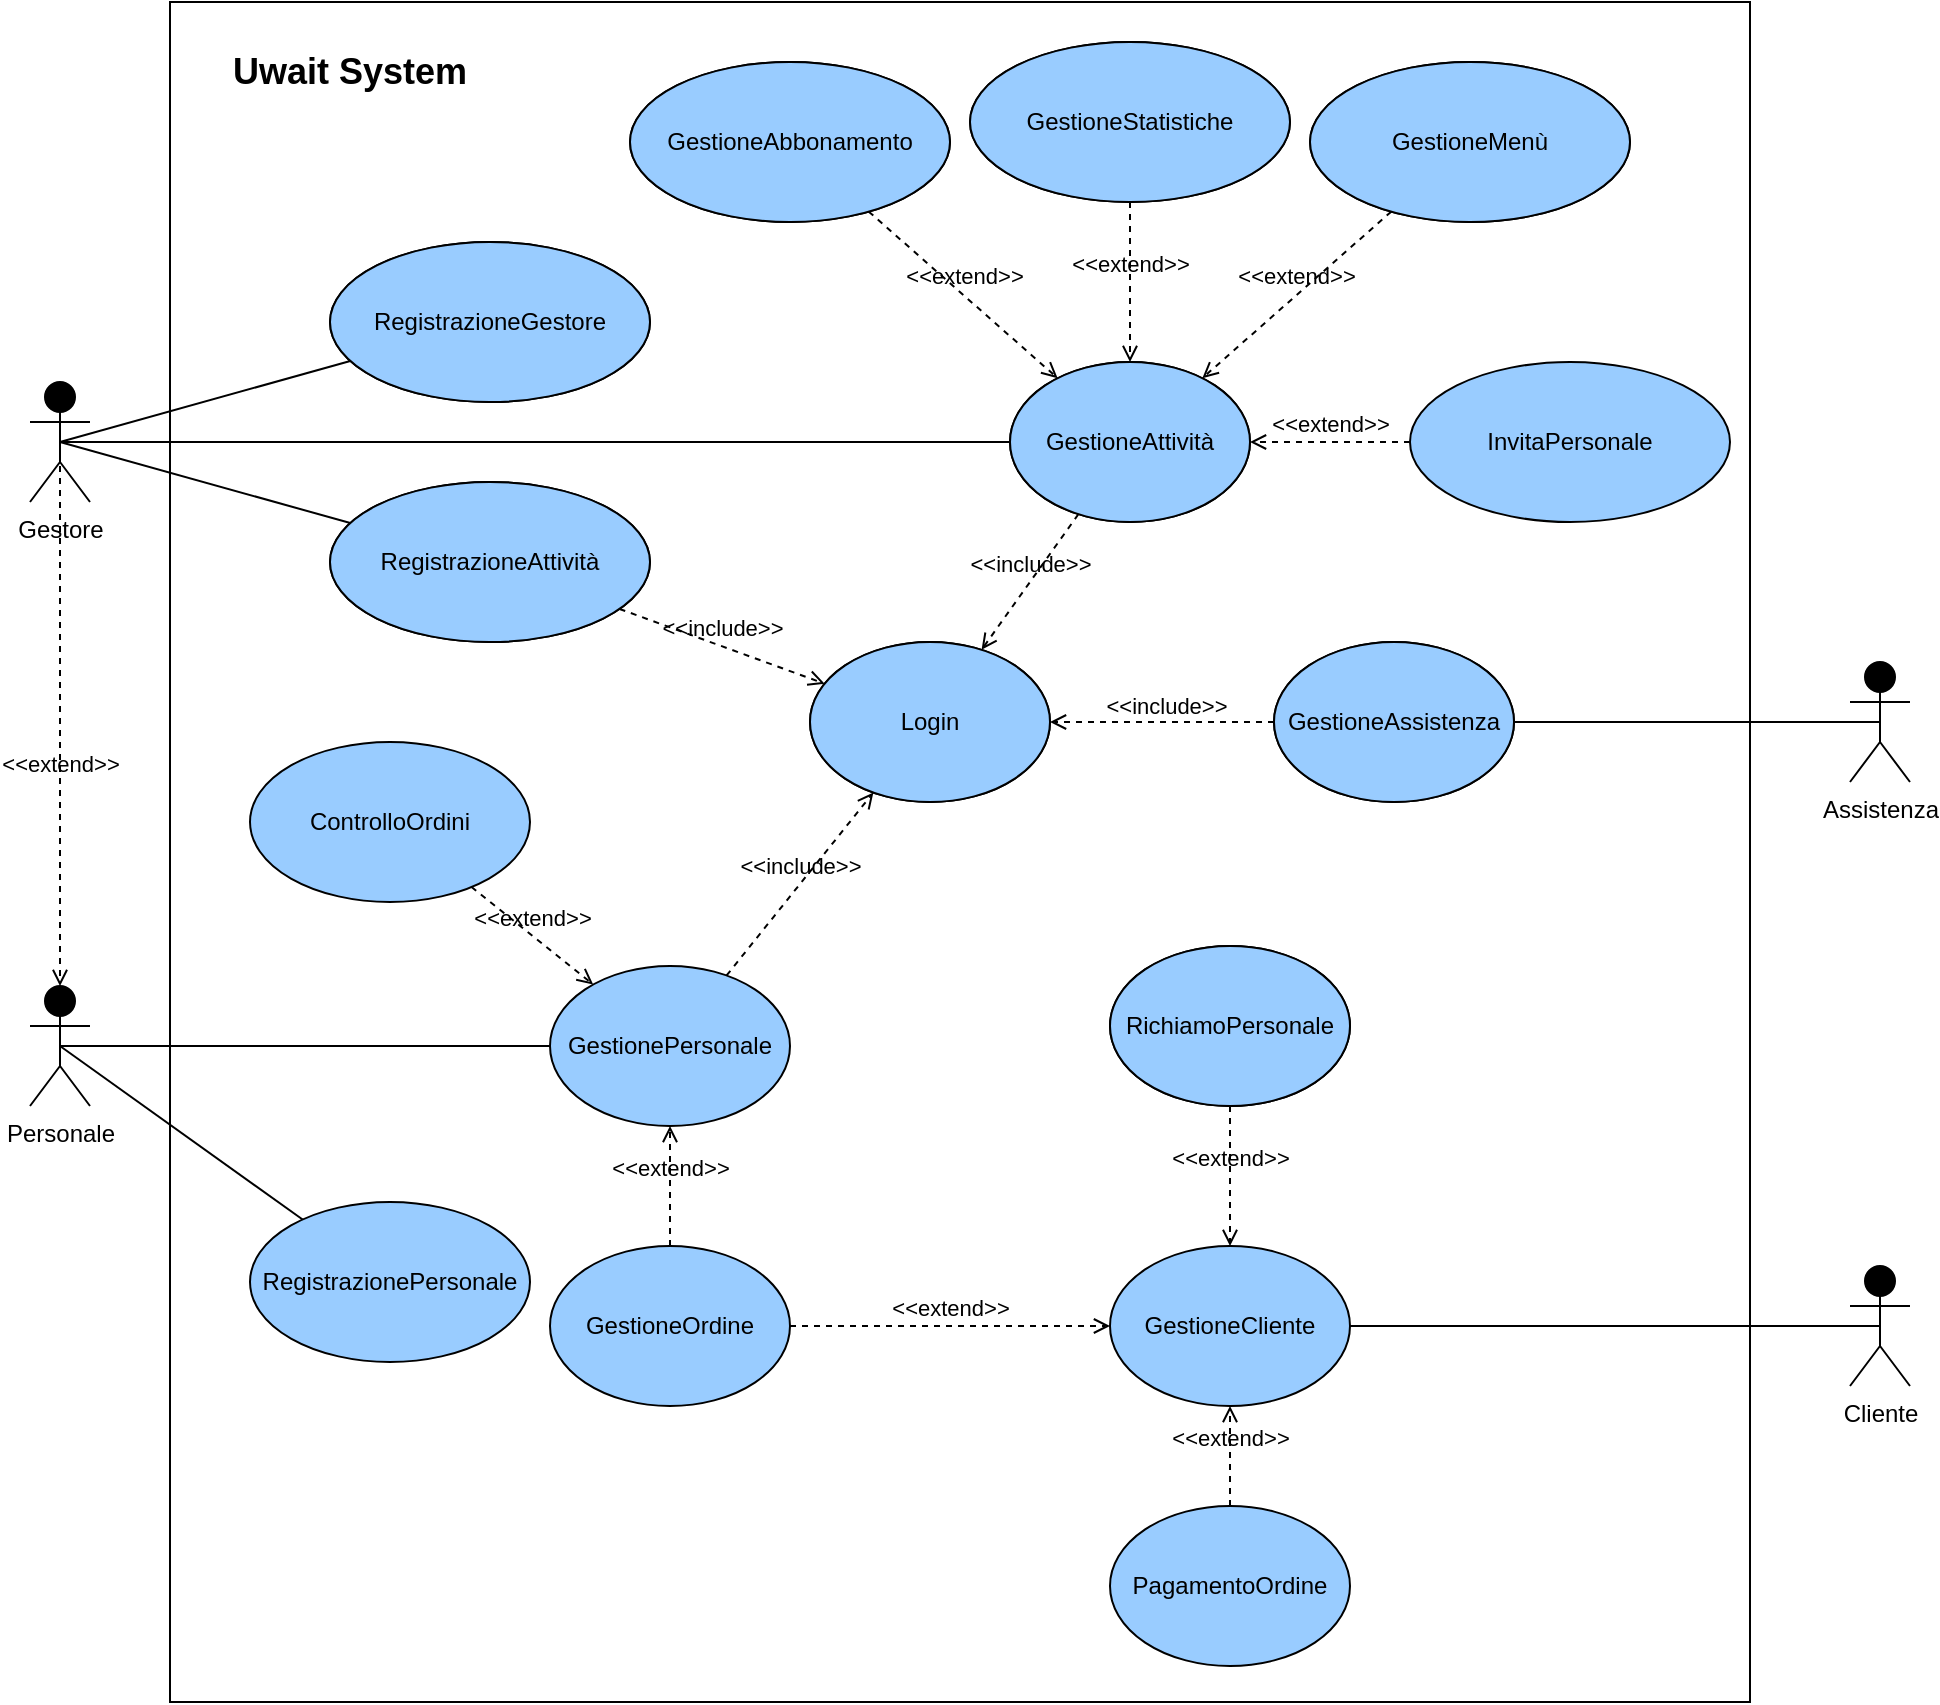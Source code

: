 <mxfile version="20.3.0" type="device" pages="2"><diagram name="casi d'uso" id="m--fJ6dyBpGCZlpS3Tpc"><mxGraphModel dx="2153" dy="898" grid="1" gridSize="10" guides="1" tooltips="1" connect="1" arrows="1" fold="1" page="1" pageScale="1" pageWidth="850" pageHeight="1100" math="0" shadow="0"><root><mxCell id="R-chXvm8tJZsDjFJPD1o-0"/><mxCell id="R-chXvm8tJZsDjFJPD1o-1" parent="R-chXvm8tJZsDjFJPD1o-0"/><mxCell id="R-chXvm8tJZsDjFJPD1o-2" value="Cliente" style="shape=umlActor;html=1;verticalLabelPosition=bottom;verticalAlign=top;align=center;fillColor=#000000;" parent="R-chXvm8tJZsDjFJPD1o-1" vertex="1"><mxGeometry x="880" y="672" width="30" height="60" as="geometry"/></mxCell><mxCell id="R-chXvm8tJZsDjFJPD1o-3" value="Personale" style="shape=umlActor;html=1;verticalLabelPosition=bottom;verticalAlign=top;align=center;fillColor=#000000;" parent="R-chXvm8tJZsDjFJPD1o-1" vertex="1"><mxGeometry x="-30" y="532" width="30" height="60" as="geometry"/></mxCell><mxCell id="R-chXvm8tJZsDjFJPD1o-4" value="Assistenza" style="shape=umlActor;verticalLabelPosition=bottom;verticalAlign=top;html=1;outlineConnect=0;fillColor=#000000;" parent="R-chXvm8tJZsDjFJPD1o-1" vertex="1"><mxGeometry x="880" y="370" width="30" height="60" as="geometry"/></mxCell><mxCell id="R-chXvm8tJZsDjFJPD1o-5" value="GestioneGestore" style="ellipse;whiteSpace=wrap;html=1;fillColor=#FFFFFF;" parent="R-chXvm8tJZsDjFJPD1o-1" vertex="1"><mxGeometry x="460" y="220" width="120" height="80" as="geometry"/></mxCell><mxCell id="R-chXvm8tJZsDjFJPD1o-6" value="Login" style="ellipse;whiteSpace=wrap;html=1;fillColor=#FFFFFF;" parent="R-chXvm8tJZsDjFJPD1o-1" vertex="1"><mxGeometry x="360" y="360" width="120" height="80" as="geometry"/></mxCell><mxCell id="R-chXvm8tJZsDjFJPD1o-7" value="RegistrazioneGestore" style="ellipse;whiteSpace=wrap;html=1;fillColor=#FFFFFF;" parent="R-chXvm8tJZsDjFJPD1o-1" vertex="1"><mxGeometry x="120" y="160" width="160" height="80" as="geometry"/></mxCell><mxCell id="R-chXvm8tJZsDjFJPD1o-8" value="GestionePersonale" style="ellipse;whiteSpace=wrap;html=1;fillColor=#99CCFF;" parent="R-chXvm8tJZsDjFJPD1o-1" vertex="1"><mxGeometry x="230" y="522" width="120" height="80" as="geometry"/></mxCell><mxCell id="R-chXvm8tJZsDjFJPD1o-9" value="&amp;lt;&amp;lt;include&amp;gt;&amp;gt;" style="html=1;verticalAlign=bottom;labelBackgroundColor=none;endArrow=open;endFill=0;dashed=1;rounded=0;" parent="R-chXvm8tJZsDjFJPD1o-1" source="R-chXvm8tJZsDjFJPD1o-8" target="R-chXvm8tJZsDjFJPD1o-6" edge="1"><mxGeometry width="160" relative="1" as="geometry"><mxPoint x="535" y="90" as="sourcePoint"/><mxPoint x="695" y="90" as="targetPoint"/></mxGeometry></mxCell><mxCell id="R-chXvm8tJZsDjFJPD1o-10" value="&amp;lt;&amp;lt;include&amp;gt;&amp;gt;" style="html=1;verticalAlign=bottom;labelBackgroundColor=none;endArrow=open;endFill=0;dashed=1;rounded=0;" parent="R-chXvm8tJZsDjFJPD1o-1" source="R-chXvm8tJZsDjFJPD1o-5" target="R-chXvm8tJZsDjFJPD1o-6" edge="1"><mxGeometry width="160" relative="1" as="geometry"><mxPoint x="325" y="150" as="sourcePoint"/><mxPoint x="485" y="150" as="targetPoint"/></mxGeometry></mxCell><mxCell id="R-chXvm8tJZsDjFJPD1o-11" value="" style="endArrow=none;html=1;rounded=0;entryX=0.5;entryY=0.5;entryDx=0;entryDy=0;entryPerimeter=0;" parent="R-chXvm8tJZsDjFJPD1o-1" source="R-chXvm8tJZsDjFJPD1o-5" target="R-chXvm8tJZsDjFJPD1o-38" edge="1"><mxGeometry width="50" height="50" relative="1" as="geometry"><mxPoint x="375" y="270" as="sourcePoint"/><mxPoint x="425" y="220" as="targetPoint"/></mxGeometry></mxCell><mxCell id="R-chXvm8tJZsDjFJPD1o-12" value="" style="endArrow=none;html=1;rounded=0;entryX=0.5;entryY=0.5;entryDx=0;entryDy=0;entryPerimeter=0;" parent="R-chXvm8tJZsDjFJPD1o-1" source="R-chXvm8tJZsDjFJPD1o-8" target="R-chXvm8tJZsDjFJPD1o-3" edge="1"><mxGeometry width="50" height="50" relative="1" as="geometry"><mxPoint x="435" y="552" as="sourcePoint"/><mxPoint x="485" y="502" as="targetPoint"/></mxGeometry></mxCell><mxCell id="R-chXvm8tJZsDjFJPD1o-13" value="GestioneCliente" style="ellipse;whiteSpace=wrap;html=1;fillColor=#99CCFF;" parent="R-chXvm8tJZsDjFJPD1o-1" vertex="1"><mxGeometry x="510" y="662" width="120" height="80" as="geometry"/></mxCell><mxCell id="R-chXvm8tJZsDjFJPD1o-14" value="" style="endArrow=none;html=1;rounded=0;exitX=0.5;exitY=0.5;exitDx=0;exitDy=0;exitPerimeter=0;" parent="R-chXvm8tJZsDjFJPD1o-1" source="R-chXvm8tJZsDjFJPD1o-2" target="R-chXvm8tJZsDjFJPD1o-13" edge="1"><mxGeometry width="50" height="50" relative="1" as="geometry"><mxPoint x="435" y="605" as="sourcePoint"/><mxPoint x="485" y="555" as="targetPoint"/></mxGeometry></mxCell><mxCell id="R-chXvm8tJZsDjFJPD1o-15" value="GestioneAssistenza" style="ellipse;whiteSpace=wrap;html=1;fillColor=#FFFFFF;" parent="R-chXvm8tJZsDjFJPD1o-1" vertex="1"><mxGeometry x="592" y="360" width="120" height="80" as="geometry"/></mxCell><mxCell id="R-chXvm8tJZsDjFJPD1o-16" value="" style="endArrow=none;html=1;rounded=0;exitX=0.5;exitY=0.5;exitDx=0;exitDy=0;exitPerimeter=0;" parent="R-chXvm8tJZsDjFJPD1o-1" source="R-chXvm8tJZsDjFJPD1o-4" target="R-chXvm8tJZsDjFJPD1o-15" edge="1"><mxGeometry width="50" height="50" relative="1" as="geometry"><mxPoint x="435" y="510" as="sourcePoint"/><mxPoint x="485" y="460" as="targetPoint"/></mxGeometry></mxCell><mxCell id="R-chXvm8tJZsDjFJPD1o-17" value="&amp;lt;&amp;lt;include&amp;gt;&amp;gt;" style="html=1;verticalAlign=bottom;labelBackgroundColor=none;endArrow=open;endFill=0;dashed=1;rounded=0;" parent="R-chXvm8tJZsDjFJPD1o-1" source="R-chXvm8tJZsDjFJPD1o-15" target="R-chXvm8tJZsDjFJPD1o-6" edge="1"><mxGeometry x="-0.024" y="1" width="160" relative="1" as="geometry"><mxPoint x="515" y="360" as="sourcePoint"/><mxPoint x="675" y="360" as="targetPoint"/><Array as="points"/><mxPoint as="offset"/></mxGeometry></mxCell><mxCell id="R-chXvm8tJZsDjFJPD1o-18" value="GestioneMenù" style="ellipse;whiteSpace=wrap;html=1;fillColor=#FFFFFF;" parent="R-chXvm8tJZsDjFJPD1o-1" vertex="1"><mxGeometry x="610" y="70" width="160" height="80" as="geometry"/></mxCell><mxCell id="R-chXvm8tJZsDjFJPD1o-19" value="RegistrazionePersonale" style="ellipse;whiteSpace=wrap;html=1;fillColor=#99CCFF;" parent="R-chXvm8tJZsDjFJPD1o-1" vertex="1"><mxGeometry x="80" y="640" width="140" height="80" as="geometry"/></mxCell><mxCell id="R-chXvm8tJZsDjFJPD1o-20" value="PagamentoOrdine" style="ellipse;whiteSpace=wrap;html=1;fillColor=#99CCFF;" parent="R-chXvm8tJZsDjFJPD1o-1" vertex="1"><mxGeometry x="510" y="792" width="120" height="80" as="geometry"/></mxCell><mxCell id="R-chXvm8tJZsDjFJPD1o-21" value="&amp;lt;&amp;lt;extend&amp;gt;&amp;gt;" style="html=1;verticalAlign=bottom;labelBackgroundColor=none;endArrow=open;endFill=0;dashed=1;rounded=0;" parent="R-chXvm8tJZsDjFJPD1o-1" source="R-chXvm8tJZsDjFJPD1o-20" target="R-chXvm8tJZsDjFJPD1o-13" edge="1"><mxGeometry width="160" relative="1" as="geometry"><mxPoint x="515" y="722" as="sourcePoint"/><mxPoint x="675" y="722" as="targetPoint"/></mxGeometry></mxCell><mxCell id="R-chXvm8tJZsDjFJPD1o-22" value="RichiamoPersonale" style="ellipse;whiteSpace=wrap;html=1;fillColor=#FFFFFF;" parent="R-chXvm8tJZsDjFJPD1o-1" vertex="1"><mxGeometry x="510" y="512" width="120" height="80" as="geometry"/></mxCell><mxCell id="R-chXvm8tJZsDjFJPD1o-23" value="&amp;lt;&amp;lt;extend&amp;gt;&amp;gt;" style="html=1;verticalAlign=bottom;labelBackgroundColor=none;endArrow=open;endFill=0;dashed=1;rounded=0;" parent="R-chXvm8tJZsDjFJPD1o-1" source="R-chXvm8tJZsDjFJPD1o-22" target="R-chXvm8tJZsDjFJPD1o-13" edge="1"><mxGeometry width="160" relative="1" as="geometry"><mxPoint x="285" y="872" as="sourcePoint"/><mxPoint x="445" y="872" as="targetPoint"/></mxGeometry></mxCell><mxCell id="R-chXvm8tJZsDjFJPD1o-24" value="GestioneOrdine" style="ellipse;whiteSpace=wrap;html=1;fillColor=#99CCFF;" parent="R-chXvm8tJZsDjFJPD1o-1" vertex="1"><mxGeometry x="230" y="662" width="120" height="80" as="geometry"/></mxCell><mxCell id="R-chXvm8tJZsDjFJPD1o-25" value="&amp;lt;&amp;lt;extend&amp;gt;&amp;gt;" style="html=1;verticalAlign=bottom;labelBackgroundColor=none;endArrow=open;endFill=0;dashed=1;rounded=0;" parent="R-chXvm8tJZsDjFJPD1o-1" source="R-chXvm8tJZsDjFJPD1o-24" target="R-chXvm8tJZsDjFJPD1o-8" edge="1"><mxGeometry width="160" relative="1" as="geometry"><mxPoint x="1085" y="392" as="sourcePoint"/><mxPoint x="1245" y="392" as="targetPoint"/></mxGeometry></mxCell><mxCell id="R-chXvm8tJZsDjFJPD1o-26" value="&amp;lt;&amp;lt;extend&amp;gt;&amp;gt;" style="html=1;verticalAlign=bottom;labelBackgroundColor=none;endArrow=open;endFill=0;dashed=1;rounded=0;" parent="R-chXvm8tJZsDjFJPD1o-1" source="R-chXvm8tJZsDjFJPD1o-24" target="R-chXvm8tJZsDjFJPD1o-13" edge="1"><mxGeometry width="160" relative="1" as="geometry"><mxPoint x="543.258" y="772.281" as="sourcePoint"/><mxPoint x="495" y="862" as="targetPoint"/></mxGeometry></mxCell><mxCell id="R-chXvm8tJZsDjFJPD1o-27" value="" style="endArrow=none;html=1;rounded=0;exitX=0.5;exitY=0.5;exitDx=0;exitDy=0;exitPerimeter=0;" parent="R-chXvm8tJZsDjFJPD1o-1" source="R-chXvm8tJZsDjFJPD1o-38" target="R-chXvm8tJZsDjFJPD1o-7" edge="1"><mxGeometry width="50" height="50" relative="1" as="geometry"><mxPoint x="380" y="200" as="sourcePoint"/><mxPoint x="430" y="150" as="targetPoint"/></mxGeometry></mxCell><mxCell id="R-chXvm8tJZsDjFJPD1o-28" value="GestioneAbbonamento" style="ellipse;whiteSpace=wrap;html=1;fillColor=#FFFFFF;" parent="R-chXvm8tJZsDjFJPD1o-1" vertex="1"><mxGeometry x="270" y="70" width="160" height="80" as="geometry"/></mxCell><mxCell id="R-chXvm8tJZsDjFJPD1o-29" value="&amp;lt;&amp;lt;extend&amp;gt;&amp;gt;" style="html=1;verticalAlign=bottom;labelBackgroundColor=none;endArrow=open;endFill=0;dashed=1;rounded=0;" parent="R-chXvm8tJZsDjFJPD1o-1" source="R-chXvm8tJZsDjFJPD1o-18" target="R-chXvm8tJZsDjFJPD1o-5" edge="1"><mxGeometry width="160" relative="1" as="geometry"><mxPoint x="150" y="140" as="sourcePoint"/><mxPoint x="310" y="140" as="targetPoint"/></mxGeometry></mxCell><mxCell id="R-chXvm8tJZsDjFJPD1o-30" value="&amp;lt;&amp;lt;extend&amp;gt;&amp;gt;" style="html=1;verticalAlign=bottom;labelBackgroundColor=none;endArrow=open;endFill=0;dashed=1;rounded=0;" parent="R-chXvm8tJZsDjFJPD1o-1" source="R-chXvm8tJZsDjFJPD1o-28" target="R-chXvm8tJZsDjFJPD1o-5" edge="1"><mxGeometry width="160" relative="1" as="geometry"><mxPoint x="330" y="110" as="sourcePoint"/><mxPoint x="557.574" y="183.716" as="targetPoint"/></mxGeometry></mxCell><mxCell id="R-chXvm8tJZsDjFJPD1o-31" value="RegistrazioneAttività" style="ellipse;whiteSpace=wrap;html=1;fillColor=#FFFFFF;" parent="R-chXvm8tJZsDjFJPD1o-1" vertex="1"><mxGeometry x="120" y="280" width="160" height="80" as="geometry"/></mxCell><mxCell id="R-chXvm8tJZsDjFJPD1o-32" value="&amp;lt;&amp;lt;extend&amp;gt;&amp;gt;" style="html=1;verticalAlign=bottom;labelBackgroundColor=none;endArrow=open;endFill=0;dashed=1;rounded=0;startArrow=none;exitX=0.5;exitY=0.5;exitDx=0;exitDy=0;exitPerimeter=0;entryX=0.5;entryY=0;entryDx=0;entryDy=0;entryPerimeter=0;" parent="R-chXvm8tJZsDjFJPD1o-1" source="R-chXvm8tJZsDjFJPD1o-38" target="R-chXvm8tJZsDjFJPD1o-3" edge="1"><mxGeometry x="0.25" width="160" relative="1" as="geometry"><mxPoint x="45" y="210" as="sourcePoint"/><mxPoint x="45" y="530" as="targetPoint"/><mxPoint as="offset"/></mxGeometry></mxCell><mxCell id="R-chXvm8tJZsDjFJPD1o-33" value="" style="endArrow=none;html=1;rounded=0;exitX=0.5;exitY=0.5;exitDx=0;exitDy=0;exitPerimeter=0;" parent="R-chXvm8tJZsDjFJPD1o-1" source="R-chXvm8tJZsDjFJPD1o-3" target="R-chXvm8tJZsDjFJPD1o-19" edge="1"><mxGeometry width="50" height="50" relative="1" as="geometry"><mxPoint x="50" y="560" as="sourcePoint"/><mxPoint x="330" y="490" as="targetPoint"/></mxGeometry></mxCell><mxCell id="R-chXvm8tJZsDjFJPD1o-34" value="" style="endArrow=none;html=1;rounded=0;exitX=0.5;exitY=0.5;exitDx=0;exitDy=0;exitPerimeter=0;" parent="R-chXvm8tJZsDjFJPD1o-1" source="R-chXvm8tJZsDjFJPD1o-38" target="R-chXvm8tJZsDjFJPD1o-31" edge="1"><mxGeometry width="50" height="50" relative="1" as="geometry"><mxPoint x="60" y="200" as="sourcePoint"/><mxPoint x="110" y="150" as="targetPoint"/></mxGeometry></mxCell><mxCell id="R-chXvm8tJZsDjFJPD1o-35" value="&amp;lt;&amp;lt;include&amp;gt;&amp;gt;" style="html=1;verticalAlign=bottom;labelBackgroundColor=none;endArrow=open;endFill=0;dashed=1;rounded=0;" parent="R-chXvm8tJZsDjFJPD1o-1" source="R-chXvm8tJZsDjFJPD1o-31" target="R-chXvm8tJZsDjFJPD1o-6" edge="1"><mxGeometry width="160" relative="1" as="geometry"><mxPoint x="230" y="320" as="sourcePoint"/><mxPoint x="390" y="320" as="targetPoint"/></mxGeometry></mxCell><mxCell id="R-chXvm8tJZsDjFJPD1o-36" value="GestioneStatistiche" style="ellipse;whiteSpace=wrap;html=1;fillColor=#FFFFFF;" parent="R-chXvm8tJZsDjFJPD1o-1" vertex="1"><mxGeometry x="440" y="60" width="160" height="80" as="geometry"/></mxCell><mxCell id="R-chXvm8tJZsDjFJPD1o-38" value="Gestore" style="shape=umlActor;html=1;verticalLabelPosition=bottom;verticalAlign=top;align=center;fillColor=#000000;" parent="R-chXvm8tJZsDjFJPD1o-1" vertex="1"><mxGeometry x="-30" y="230" width="30" height="60" as="geometry"/></mxCell><mxCell id="R-chXvm8tJZsDjFJPD1o-39" value="&amp;lt;&amp;lt;extend&amp;gt;&amp;gt;" style="html=1;verticalAlign=bottom;labelBackgroundColor=none;endArrow=open;endFill=0;dashed=1;rounded=0;" parent="R-chXvm8tJZsDjFJPD1o-1" source="R-chXvm8tJZsDjFJPD1o-36" target="R-chXvm8tJZsDjFJPD1o-5" edge="1"><mxGeometry width="160" relative="1" as="geometry"><mxPoint x="570" y="120" as="sourcePoint"/><mxPoint x="540.532" y="230.621" as="targetPoint"/></mxGeometry></mxCell><mxCell id="R-chXvm8tJZsDjFJPD1o-41" value="InvitaPersonale" style="ellipse;whiteSpace=wrap;html=1;fillColor=#99CCFF;strokeColor=#000000;" parent="R-chXvm8tJZsDjFJPD1o-1" vertex="1"><mxGeometry x="660" y="220" width="160" height="80" as="geometry"/></mxCell><mxCell id="R-chXvm8tJZsDjFJPD1o-42" value="&amp;lt;&amp;lt;extend&amp;gt;&amp;gt;" style="html=1;verticalAlign=bottom;labelBackgroundColor=none;endArrow=open;endFill=0;dashed=1;rounded=0;" parent="R-chXvm8tJZsDjFJPD1o-1" source="R-chXvm8tJZsDjFJPD1o-41" target="R-chXvm8tJZsDjFJPD1o-5" edge="1"><mxGeometry width="160" relative="1" as="geometry"><mxPoint x="750" y="120" as="sourcePoint"/><mxPoint x="572.426" y="241.716" as="targetPoint"/></mxGeometry></mxCell><mxCell id="1e_6Cu_gZYQfhBOKaaCU-0" value="GestioneAbbonamento" style="ellipse;whiteSpace=wrap;html=1;fillColor=#99CCFF;" parent="R-chXvm8tJZsDjFJPD1o-1" vertex="1"><mxGeometry x="270" y="70" width="160" height="80" as="geometry"/></mxCell><mxCell id="1e_6Cu_gZYQfhBOKaaCU-1" value="RegistrazioneGestore" style="ellipse;whiteSpace=wrap;html=1;fillColor=#99CCFF;" parent="R-chXvm8tJZsDjFJPD1o-1" vertex="1"><mxGeometry x="120" y="160" width="160" height="80" as="geometry"/></mxCell><mxCell id="1e_6Cu_gZYQfhBOKaaCU-2" value="GestioneStatistiche" style="ellipse;whiteSpace=wrap;html=1;fillColor=#99CCFF;" parent="R-chXvm8tJZsDjFJPD1o-1" vertex="1"><mxGeometry x="440" y="60" width="160" height="80" as="geometry"/></mxCell><mxCell id="1e_6Cu_gZYQfhBOKaaCU-3" value="GestioneMenù" style="ellipse;whiteSpace=wrap;html=1;fillColor=#99CCFF;" parent="R-chXvm8tJZsDjFJPD1o-1" vertex="1"><mxGeometry x="610" y="70" width="160" height="80" as="geometry"/></mxCell><mxCell id="1e_6Cu_gZYQfhBOKaaCU-6" value="GestioneAttività" style="ellipse;whiteSpace=wrap;html=1;fillColor=#99CCFF;" parent="R-chXvm8tJZsDjFJPD1o-1" vertex="1"><mxGeometry x="460" y="220" width="120" height="80" as="geometry"/></mxCell><mxCell id="1e_6Cu_gZYQfhBOKaaCU-7" value="Login" style="ellipse;whiteSpace=wrap;html=1;fillColor=#99CCFF;" parent="R-chXvm8tJZsDjFJPD1o-1" vertex="1"><mxGeometry x="360" y="360" width="120" height="80" as="geometry"/></mxCell><mxCell id="1e_6Cu_gZYQfhBOKaaCU-8" value="RegistrazioneAttività" style="ellipse;whiteSpace=wrap;html=1;fillColor=#99CCFF;" parent="R-chXvm8tJZsDjFJPD1o-1" vertex="1"><mxGeometry x="120" y="280" width="160" height="80" as="geometry"/></mxCell><mxCell id="1e_6Cu_gZYQfhBOKaaCU-9" value="GestioneAssistenza" style="ellipse;whiteSpace=wrap;html=1;fillColor=#99CCFF;" parent="R-chXvm8tJZsDjFJPD1o-1" vertex="1"><mxGeometry x="592" y="360" width="120" height="80" as="geometry"/></mxCell><mxCell id="1e_6Cu_gZYQfhBOKaaCU-10" value="RichiamoPersonale" style="ellipse;whiteSpace=wrap;html=1;fillColor=#99CCFF;" parent="R-chXvm8tJZsDjFJPD1o-1" vertex="1"><mxGeometry x="510" y="512" width="120" height="80" as="geometry"/></mxCell><mxCell id="uwCjOsHLCILg8CYenjnw-0" value="ControlloOrdini" style="ellipse;whiteSpace=wrap;html=1;fillColor=#99CCFF;" parent="R-chXvm8tJZsDjFJPD1o-1" vertex="1"><mxGeometry x="80" y="410" width="140" height="80" as="geometry"/></mxCell><mxCell id="uwCjOsHLCILg8CYenjnw-1" value="&amp;lt;&amp;lt;extend&amp;gt;&amp;gt;" style="html=1;verticalAlign=bottom;labelBackgroundColor=none;endArrow=open;endFill=0;dashed=1;rounded=0;" parent="R-chXvm8tJZsDjFJPD1o-1" source="uwCjOsHLCILg8CYenjnw-0" target="R-chXvm8tJZsDjFJPD1o-8" edge="1"><mxGeometry width="160" relative="1" as="geometry"><mxPoint x="340" y="540" as="sourcePoint"/><mxPoint x="200" y="510" as="targetPoint"/></mxGeometry></mxCell><mxCell id="eCD61p6hz1aVpg_gS6dX-3" value="" style="rounded=0;whiteSpace=wrap;html=1;strokeColor=#000000;fillColor=none;" vertex="1" parent="R-chXvm8tJZsDjFJPD1o-1"><mxGeometry x="40" y="40" width="790" height="850" as="geometry"/></mxCell><mxCell id="eCD61p6hz1aVpg_gS6dX-4" value="&lt;font style=&quot;font-size: 18px;&quot;&gt;&lt;b&gt;Uwait System&lt;/b&gt;&lt;/font&gt;" style="text;html=1;strokeColor=none;fillColor=none;align=center;verticalAlign=middle;whiteSpace=wrap;rounded=0;" vertex="1" parent="R-chXvm8tJZsDjFJPD1o-1"><mxGeometry x="60" y="60" width="140" height="30" as="geometry"/></mxCell></root></mxGraphModel></diagram><diagram name="casi d'uso aggiornati" id="CDhYGP5mQ-E72Jc2Rz7u"><mxGraphModel dx="2153" dy="898" grid="1" gridSize="10" guides="1" tooltips="1" connect="1" arrows="1" fold="1" page="1" pageScale="1" pageWidth="850" pageHeight="1100" math="0" shadow="0"><root><mxCell id="wJw9Dfj5leHfy_WpCcXi-0"/><mxCell id="wJw9Dfj5leHfy_WpCcXi-1" parent="wJw9Dfj5leHfy_WpCcXi-0"/><mxCell id="wJw9Dfj5leHfy_WpCcXi-2" value="Cliente" style="shape=umlActor;html=1;verticalLabelPosition=bottom;verticalAlign=top;align=center;fillColor=#000000;" parent="wJw9Dfj5leHfy_WpCcXi-1" vertex="1"><mxGeometry x="880" y="672" width="30" height="60" as="geometry"/></mxCell><mxCell id="wJw9Dfj5leHfy_WpCcXi-3" value="Personale" style="shape=umlActor;html=1;verticalLabelPosition=bottom;verticalAlign=top;align=center;fillColor=#000000;" parent="wJw9Dfj5leHfy_WpCcXi-1" vertex="1"><mxGeometry x="-60" y="532" width="30" height="60" as="geometry"/></mxCell><mxCell id="wJw9Dfj5leHfy_WpCcXi-4" value="Assistenza" style="shape=umlActor;verticalLabelPosition=bottom;verticalAlign=top;html=1;outlineConnect=0;fillColor=#000000;" parent="wJw9Dfj5leHfy_WpCcXi-1" vertex="1"><mxGeometry x="880" y="370" width="30" height="60" as="geometry"/></mxCell><mxCell id="wJw9Dfj5leHfy_WpCcXi-5" value="GestioneGestore" style="ellipse;whiteSpace=wrap;html=1;fillColor=#FFFFFF;" parent="wJw9Dfj5leHfy_WpCcXi-1" vertex="1"><mxGeometry x="460" y="220" width="120" height="80" as="geometry"/></mxCell><mxCell id="wJw9Dfj5leHfy_WpCcXi-6" value="Login" style="ellipse;whiteSpace=wrap;html=1;fillColor=#FFFFFF;" parent="wJw9Dfj5leHfy_WpCcXi-1" vertex="1"><mxGeometry x="360" y="360" width="120" height="80" as="geometry"/></mxCell><mxCell id="wJw9Dfj5leHfy_WpCcXi-7" value="RegistrazioneGestore" style="ellipse;whiteSpace=wrap;html=1;fillColor=#FFFFFF;" parent="wJw9Dfj5leHfy_WpCcXi-1" vertex="1"><mxGeometry x="120" y="160" width="160" height="80" as="geometry"/></mxCell><mxCell id="wJw9Dfj5leHfy_WpCcXi-8" value="GestionePersonale" style="ellipse;whiteSpace=wrap;html=1;fillColor=#99CCFF;" parent="wJw9Dfj5leHfy_WpCcXi-1" vertex="1"><mxGeometry x="230" y="522" width="120" height="80" as="geometry"/></mxCell><mxCell id="wJw9Dfj5leHfy_WpCcXi-9" value="&amp;lt;&amp;lt;include&amp;gt;&amp;gt;" style="html=1;verticalAlign=bottom;labelBackgroundColor=none;endArrow=open;endFill=0;dashed=1;rounded=0;" parent="wJw9Dfj5leHfy_WpCcXi-1" source="wJw9Dfj5leHfy_WpCcXi-8" target="wJw9Dfj5leHfy_WpCcXi-6" edge="1"><mxGeometry width="160" relative="1" as="geometry"><mxPoint x="535" y="90" as="sourcePoint"/><mxPoint x="695" y="90" as="targetPoint"/></mxGeometry></mxCell><mxCell id="wJw9Dfj5leHfy_WpCcXi-10" value="&amp;lt;&amp;lt;include&amp;gt;&amp;gt;" style="html=1;verticalAlign=bottom;labelBackgroundColor=none;endArrow=open;endFill=0;dashed=1;rounded=0;" parent="wJw9Dfj5leHfy_WpCcXi-1" source="wJw9Dfj5leHfy_WpCcXi-5" target="wJw9Dfj5leHfy_WpCcXi-6" edge="1"><mxGeometry width="160" relative="1" as="geometry"><mxPoint x="325" y="150" as="sourcePoint"/><mxPoint x="485" y="150" as="targetPoint"/></mxGeometry></mxCell><mxCell id="wJw9Dfj5leHfy_WpCcXi-11" value="" style="endArrow=none;html=1;rounded=0;entryX=0.5;entryY=0.5;entryDx=0;entryDy=0;entryPerimeter=0;" parent="wJw9Dfj5leHfy_WpCcXi-1" source="wJw9Dfj5leHfy_WpCcXi-5" target="wJw9Dfj5leHfy_WpCcXi-38" edge="1"><mxGeometry width="50" height="50" relative="1" as="geometry"><mxPoint x="375" y="270" as="sourcePoint"/><mxPoint x="425" y="220" as="targetPoint"/></mxGeometry></mxCell><mxCell id="wJw9Dfj5leHfy_WpCcXi-12" value="" style="endArrow=none;html=1;rounded=0;entryX=0.5;entryY=0.5;entryDx=0;entryDy=0;entryPerimeter=0;" parent="wJw9Dfj5leHfy_WpCcXi-1" source="wJw9Dfj5leHfy_WpCcXi-8" target="wJw9Dfj5leHfy_WpCcXi-3" edge="1"><mxGeometry width="50" height="50" relative="1" as="geometry"><mxPoint x="435" y="552" as="sourcePoint"/><mxPoint x="485" y="502" as="targetPoint"/></mxGeometry></mxCell><mxCell id="wJw9Dfj5leHfy_WpCcXi-13" value="GestioneCliente" style="ellipse;whiteSpace=wrap;html=1;fillColor=#99CCFF;" parent="wJw9Dfj5leHfy_WpCcXi-1" vertex="1"><mxGeometry x="510" y="662" width="120" height="80" as="geometry"/></mxCell><mxCell id="wJw9Dfj5leHfy_WpCcXi-14" value="" style="endArrow=none;html=1;rounded=0;exitX=0.5;exitY=0.5;exitDx=0;exitDy=0;exitPerimeter=0;" parent="wJw9Dfj5leHfy_WpCcXi-1" source="wJw9Dfj5leHfy_WpCcXi-2" target="wJw9Dfj5leHfy_WpCcXi-13" edge="1"><mxGeometry width="50" height="50" relative="1" as="geometry"><mxPoint x="435" y="605" as="sourcePoint"/><mxPoint x="485" y="555" as="targetPoint"/></mxGeometry></mxCell><mxCell id="wJw9Dfj5leHfy_WpCcXi-15" value="GestioneAssistenza" style="ellipse;whiteSpace=wrap;html=1;fillColor=#FFFFFF;" parent="wJw9Dfj5leHfy_WpCcXi-1" vertex="1"><mxGeometry x="592" y="360" width="120" height="80" as="geometry"/></mxCell><mxCell id="wJw9Dfj5leHfy_WpCcXi-16" value="" style="endArrow=none;html=1;rounded=0;exitX=0.5;exitY=0.5;exitDx=0;exitDy=0;exitPerimeter=0;" parent="wJw9Dfj5leHfy_WpCcXi-1" source="wJw9Dfj5leHfy_WpCcXi-4" target="wJw9Dfj5leHfy_WpCcXi-15" edge="1"><mxGeometry width="50" height="50" relative="1" as="geometry"><mxPoint x="435" y="510" as="sourcePoint"/><mxPoint x="485" y="460" as="targetPoint"/></mxGeometry></mxCell><mxCell id="wJw9Dfj5leHfy_WpCcXi-17" value="&amp;lt;&amp;lt;include&amp;gt;&amp;gt;" style="html=1;verticalAlign=bottom;labelBackgroundColor=none;endArrow=open;endFill=0;dashed=1;rounded=0;" parent="wJw9Dfj5leHfy_WpCcXi-1" source="wJw9Dfj5leHfy_WpCcXi-15" target="wJw9Dfj5leHfy_WpCcXi-6" edge="1"><mxGeometry x="-0.024" y="1" width="160" relative="1" as="geometry"><mxPoint x="515" y="360" as="sourcePoint"/><mxPoint x="675" y="360" as="targetPoint"/><Array as="points"/><mxPoint as="offset"/></mxGeometry></mxCell><mxCell id="wJw9Dfj5leHfy_WpCcXi-18" value="GestioneMenù" style="ellipse;whiteSpace=wrap;html=1;fillColor=#FFFFFF;" parent="wJw9Dfj5leHfy_WpCcXi-1" vertex="1"><mxGeometry x="610" y="70" width="160" height="80" as="geometry"/></mxCell><mxCell id="wJw9Dfj5leHfy_WpCcXi-19" value="RegistrazionePersonale" style="ellipse;whiteSpace=wrap;html=1;fillColor=#99CCFF;" parent="wJw9Dfj5leHfy_WpCcXi-1" vertex="1"><mxGeometry x="80" y="640" width="140" height="80" as="geometry"/></mxCell><mxCell id="wJw9Dfj5leHfy_WpCcXi-20" value="PagamentoOrdine" style="ellipse;whiteSpace=wrap;html=1;fillColor=#99CCFF;" parent="wJw9Dfj5leHfy_WpCcXi-1" vertex="1"><mxGeometry x="510" y="792" width="120" height="80" as="geometry"/></mxCell><mxCell id="wJw9Dfj5leHfy_WpCcXi-21" value="&amp;lt;&amp;lt;extend&amp;gt;&amp;gt;" style="html=1;verticalAlign=bottom;labelBackgroundColor=none;endArrow=open;endFill=0;dashed=1;rounded=0;" parent="wJw9Dfj5leHfy_WpCcXi-1" source="wJw9Dfj5leHfy_WpCcXi-20" target="wJw9Dfj5leHfy_WpCcXi-13" edge="1"><mxGeometry width="160" relative="1" as="geometry"><mxPoint x="515" y="722" as="sourcePoint"/><mxPoint x="675" y="722" as="targetPoint"/></mxGeometry></mxCell><mxCell id="wJw9Dfj5leHfy_WpCcXi-22" value="RichiamoPersonale" style="ellipse;whiteSpace=wrap;html=1;fillColor=#FFFFFF;" parent="wJw9Dfj5leHfy_WpCcXi-1" vertex="1"><mxGeometry x="510" y="512" width="120" height="80" as="geometry"/></mxCell><mxCell id="wJw9Dfj5leHfy_WpCcXi-23" value="&amp;lt;&amp;lt;extend&amp;gt;&amp;gt;" style="html=1;verticalAlign=bottom;labelBackgroundColor=none;endArrow=open;endFill=0;dashed=1;rounded=0;" parent="wJw9Dfj5leHfy_WpCcXi-1" source="wJw9Dfj5leHfy_WpCcXi-22" target="wJw9Dfj5leHfy_WpCcXi-13" edge="1"><mxGeometry width="160" relative="1" as="geometry"><mxPoint x="285" y="872" as="sourcePoint"/><mxPoint x="445" y="872" as="targetPoint"/></mxGeometry></mxCell><mxCell id="wJw9Dfj5leHfy_WpCcXi-24" value="GestioneOrdine" style="ellipse;whiteSpace=wrap;html=1;fillColor=#99CCFF;" parent="wJw9Dfj5leHfy_WpCcXi-1" vertex="1"><mxGeometry x="230" y="662" width="120" height="80" as="geometry"/></mxCell><mxCell id="wJw9Dfj5leHfy_WpCcXi-25" value="&amp;lt;&amp;lt;extend&amp;gt;&amp;gt;" style="html=1;verticalAlign=bottom;labelBackgroundColor=none;endArrow=open;endFill=0;dashed=1;rounded=0;" parent="wJw9Dfj5leHfy_WpCcXi-1" source="wJw9Dfj5leHfy_WpCcXi-24" target="wJw9Dfj5leHfy_WpCcXi-8" edge="1"><mxGeometry width="160" relative="1" as="geometry"><mxPoint x="1085" y="392" as="sourcePoint"/><mxPoint x="1245" y="392" as="targetPoint"/></mxGeometry></mxCell><mxCell id="wJw9Dfj5leHfy_WpCcXi-26" value="&amp;lt;&amp;lt;extend&amp;gt;&amp;gt;" style="html=1;verticalAlign=bottom;labelBackgroundColor=none;endArrow=open;endFill=0;dashed=1;rounded=0;" parent="wJw9Dfj5leHfy_WpCcXi-1" source="wJw9Dfj5leHfy_WpCcXi-24" target="wJw9Dfj5leHfy_WpCcXi-13" edge="1"><mxGeometry width="160" relative="1" as="geometry"><mxPoint x="543.258" y="772.281" as="sourcePoint"/><mxPoint x="495" y="862" as="targetPoint"/></mxGeometry></mxCell><mxCell id="wJw9Dfj5leHfy_WpCcXi-27" value="" style="endArrow=none;html=1;rounded=0;exitX=0.5;exitY=0.5;exitDx=0;exitDy=0;exitPerimeter=0;" parent="wJw9Dfj5leHfy_WpCcXi-1" source="wJw9Dfj5leHfy_WpCcXi-38" target="wJw9Dfj5leHfy_WpCcXi-7" edge="1"><mxGeometry width="50" height="50" relative="1" as="geometry"><mxPoint x="380" y="200" as="sourcePoint"/><mxPoint x="430" y="150" as="targetPoint"/></mxGeometry></mxCell><mxCell id="wJw9Dfj5leHfy_WpCcXi-28" value="GestioneAbbonamento" style="ellipse;whiteSpace=wrap;html=1;fillColor=#FFFFFF;" parent="wJw9Dfj5leHfy_WpCcXi-1" vertex="1"><mxGeometry x="270" y="70" width="160" height="80" as="geometry"/></mxCell><mxCell id="wJw9Dfj5leHfy_WpCcXi-29" value="&amp;lt;&amp;lt;extend&amp;gt;&amp;gt;" style="html=1;verticalAlign=bottom;labelBackgroundColor=none;endArrow=open;endFill=0;dashed=1;rounded=0;" parent="wJw9Dfj5leHfy_WpCcXi-1" source="wJw9Dfj5leHfy_WpCcXi-18" target="wJw9Dfj5leHfy_WpCcXi-5" edge="1"><mxGeometry width="160" relative="1" as="geometry"><mxPoint x="150" y="140" as="sourcePoint"/><mxPoint x="310" y="140" as="targetPoint"/></mxGeometry></mxCell><mxCell id="wJw9Dfj5leHfy_WpCcXi-30" value="&amp;lt;&amp;lt;extend&amp;gt;&amp;gt;" style="html=1;verticalAlign=bottom;labelBackgroundColor=none;endArrow=open;endFill=0;dashed=1;rounded=0;" parent="wJw9Dfj5leHfy_WpCcXi-1" source="wJw9Dfj5leHfy_WpCcXi-28" target="wJw9Dfj5leHfy_WpCcXi-5" edge="1"><mxGeometry width="160" relative="1" as="geometry"><mxPoint x="330" y="110" as="sourcePoint"/><mxPoint x="557.574" y="183.716" as="targetPoint"/></mxGeometry></mxCell><mxCell id="wJw9Dfj5leHfy_WpCcXi-31" value="RegistrazioneAttività" style="ellipse;whiteSpace=wrap;html=1;fillColor=#FFFFFF;" parent="wJw9Dfj5leHfy_WpCcXi-1" vertex="1"><mxGeometry x="120" y="280" width="160" height="80" as="geometry"/></mxCell><mxCell id="wJw9Dfj5leHfy_WpCcXi-32" value="&amp;lt;&amp;lt;extend&amp;gt;&amp;gt;" style="html=1;verticalAlign=bottom;labelBackgroundColor=none;endArrow=open;endFill=0;dashed=1;rounded=0;startArrow=none;exitX=0.5;exitY=0.5;exitDx=0;exitDy=0;exitPerimeter=0;entryX=0.5;entryY=0;entryDx=0;entryDy=0;entryPerimeter=0;" parent="wJw9Dfj5leHfy_WpCcXi-1" source="wJw9Dfj5leHfy_WpCcXi-38" target="wJw9Dfj5leHfy_WpCcXi-3" edge="1"><mxGeometry x="0.25" width="160" relative="1" as="geometry"><mxPoint x="-35" y="210" as="sourcePoint"/><mxPoint x="-35" y="530" as="targetPoint"/><mxPoint as="offset"/></mxGeometry></mxCell><mxCell id="wJw9Dfj5leHfy_WpCcXi-33" value="" style="endArrow=none;html=1;rounded=0;exitX=0.5;exitY=0.5;exitDx=0;exitDy=0;exitPerimeter=0;" parent="wJw9Dfj5leHfy_WpCcXi-1" source="wJw9Dfj5leHfy_WpCcXi-3" target="wJw9Dfj5leHfy_WpCcXi-19" edge="1"><mxGeometry width="50" height="50" relative="1" as="geometry"><mxPoint x="50" y="560" as="sourcePoint"/><mxPoint x="330" y="490" as="targetPoint"/></mxGeometry></mxCell><mxCell id="wJw9Dfj5leHfy_WpCcXi-34" value="" style="endArrow=none;html=1;rounded=0;exitX=0.5;exitY=0.5;exitDx=0;exitDy=0;exitPerimeter=0;" parent="wJw9Dfj5leHfy_WpCcXi-1" source="wJw9Dfj5leHfy_WpCcXi-38" target="wJw9Dfj5leHfy_WpCcXi-31" edge="1"><mxGeometry width="50" height="50" relative="1" as="geometry"><mxPoint x="60" y="200" as="sourcePoint"/><mxPoint x="110" y="150" as="targetPoint"/></mxGeometry></mxCell><mxCell id="wJw9Dfj5leHfy_WpCcXi-35" value="&amp;lt;&amp;lt;include&amp;gt;&amp;gt;" style="html=1;verticalAlign=bottom;labelBackgroundColor=none;endArrow=open;endFill=0;dashed=1;rounded=0;" parent="wJw9Dfj5leHfy_WpCcXi-1" source="wJw9Dfj5leHfy_WpCcXi-31" target="wJw9Dfj5leHfy_WpCcXi-6" edge="1"><mxGeometry width="160" relative="1" as="geometry"><mxPoint x="230" y="320" as="sourcePoint"/><mxPoint x="390" y="320" as="targetPoint"/></mxGeometry></mxCell><mxCell id="wJw9Dfj5leHfy_WpCcXi-36" value="GestioneStatistiche" style="ellipse;whiteSpace=wrap;html=1;fillColor=#FFFFFF;" parent="wJw9Dfj5leHfy_WpCcXi-1" vertex="1"><mxGeometry x="440" y="60" width="160" height="80" as="geometry"/></mxCell><mxCell id="wJw9Dfj5leHfy_WpCcXi-38" value="Gestore" style="shape=umlActor;html=1;verticalLabelPosition=bottom;verticalAlign=top;align=center;fillColor=#000000;" parent="wJw9Dfj5leHfy_WpCcXi-1" vertex="1"><mxGeometry x="-60" y="230" width="30" height="60" as="geometry"/></mxCell><mxCell id="wJw9Dfj5leHfy_WpCcXi-39" value="&amp;lt;&amp;lt;extend&amp;gt;&amp;gt;" style="html=1;verticalAlign=bottom;labelBackgroundColor=none;endArrow=open;endFill=0;dashed=1;rounded=0;" parent="wJw9Dfj5leHfy_WpCcXi-1" source="wJw9Dfj5leHfy_WpCcXi-36" target="wJw9Dfj5leHfy_WpCcXi-5" edge="1"><mxGeometry width="160" relative="1" as="geometry"><mxPoint x="570" y="120" as="sourcePoint"/><mxPoint x="540.532" y="230.621" as="targetPoint"/></mxGeometry></mxCell><mxCell id="wJw9Dfj5leHfy_WpCcXi-41" value="InvitaPersonale" style="ellipse;whiteSpace=wrap;html=1;fillColor=#99CCFF;" parent="wJw9Dfj5leHfy_WpCcXi-1" vertex="1"><mxGeometry x="640" y="220" width="160" height="80" as="geometry"/></mxCell><mxCell id="wJw9Dfj5leHfy_WpCcXi-42" value="&amp;lt;&amp;lt;extend&amp;gt;&amp;gt;" style="html=1;verticalAlign=bottom;labelBackgroundColor=none;endArrow=open;endFill=0;dashed=1;rounded=0;" parent="wJw9Dfj5leHfy_WpCcXi-1" source="wJw9Dfj5leHfy_WpCcXi-41" target="wJw9Dfj5leHfy_WpCcXi-5" edge="1"><mxGeometry width="160" relative="1" as="geometry"><mxPoint x="750" y="120" as="sourcePoint"/><mxPoint x="572.426" y="241.716" as="targetPoint"/></mxGeometry></mxCell><mxCell id="wJw9Dfj5leHfy_WpCcXi-43" value="GestioneAbbonamento" style="ellipse;whiteSpace=wrap;html=1;fillColor=#99CCFF;" parent="wJw9Dfj5leHfy_WpCcXi-1" vertex="1"><mxGeometry x="270" y="70" width="160" height="80" as="geometry"/></mxCell><mxCell id="wJw9Dfj5leHfy_WpCcXi-44" value="RegistrazioneGestore" style="ellipse;whiteSpace=wrap;html=1;fillColor=#99CCFF;" parent="wJw9Dfj5leHfy_WpCcXi-1" vertex="1"><mxGeometry x="120" y="160" width="160" height="80" as="geometry"/></mxCell><mxCell id="wJw9Dfj5leHfy_WpCcXi-45" value="GestioneStatistiche" style="ellipse;whiteSpace=wrap;html=1;fillColor=#99CCFF;" parent="wJw9Dfj5leHfy_WpCcXi-1" vertex="1"><mxGeometry x="440" y="60" width="160" height="80" as="geometry"/></mxCell><mxCell id="wJw9Dfj5leHfy_WpCcXi-46" value="GestioneMenù" style="ellipse;whiteSpace=wrap;html=1;fillColor=#99CCFF;" parent="wJw9Dfj5leHfy_WpCcXi-1" vertex="1"><mxGeometry x="610" y="70" width="160" height="80" as="geometry"/></mxCell><mxCell id="wJw9Dfj5leHfy_WpCcXi-49" value="GestioneAttività" style="ellipse;whiteSpace=wrap;html=1;fillColor=#99CCFF;" parent="wJw9Dfj5leHfy_WpCcXi-1" vertex="1"><mxGeometry x="460" y="220" width="120" height="80" as="geometry"/></mxCell><mxCell id="wJw9Dfj5leHfy_WpCcXi-50" value="Login" style="ellipse;whiteSpace=wrap;html=1;fillColor=#99CCFF;" parent="wJw9Dfj5leHfy_WpCcXi-1" vertex="1"><mxGeometry x="360" y="360" width="120" height="80" as="geometry"/></mxCell><mxCell id="wJw9Dfj5leHfy_WpCcXi-51" value="RegistrazioneAttività" style="ellipse;whiteSpace=wrap;html=1;fillColor=#99CCFF;" parent="wJw9Dfj5leHfy_WpCcXi-1" vertex="1"><mxGeometry x="120" y="280" width="160" height="80" as="geometry"/></mxCell><mxCell id="wJw9Dfj5leHfy_WpCcXi-52" value="GestioneAssistenza" style="ellipse;whiteSpace=wrap;html=1;fillColor=#99CCFF;" parent="wJw9Dfj5leHfy_WpCcXi-1" vertex="1"><mxGeometry x="592" y="360" width="120" height="80" as="geometry"/></mxCell><mxCell id="wJw9Dfj5leHfy_WpCcXi-53" value="RichiamoPersonale" style="ellipse;whiteSpace=wrap;html=1;fillColor=#99CCFF;" parent="wJw9Dfj5leHfy_WpCcXi-1" vertex="1"><mxGeometry x="510" y="512" width="120" height="80" as="geometry"/></mxCell><mxCell id="wJw9Dfj5leHfy_WpCcXi-54" value="ControlloOrdini" style="ellipse;whiteSpace=wrap;html=1;fillColor=#99CCFF;" parent="wJw9Dfj5leHfy_WpCcXi-1" vertex="1"><mxGeometry x="80" y="410" width="140" height="80" as="geometry"/></mxCell><mxCell id="wJw9Dfj5leHfy_WpCcXi-55" value="&amp;lt;&amp;lt;extend&amp;gt;&amp;gt;" style="html=1;verticalAlign=bottom;labelBackgroundColor=none;endArrow=open;endFill=0;dashed=1;rounded=0;" parent="wJw9Dfj5leHfy_WpCcXi-1" source="wJw9Dfj5leHfy_WpCcXi-54" target="wJw9Dfj5leHfy_WpCcXi-8" edge="1"><mxGeometry width="160" relative="1" as="geometry"><mxPoint x="340" y="540" as="sourcePoint"/><mxPoint x="200" y="510" as="targetPoint"/></mxGeometry></mxCell><mxCell id="nrMNchRhOFndj7rtNF9e-0" value="VisualizzaLog" style="ellipse;whiteSpace=wrap;html=1;fillColor=#99CCFF;" parent="wJw9Dfj5leHfy_WpCcXi-1" vertex="1"><mxGeometry x="700" y="460" width="120" height="80" as="geometry"/></mxCell><mxCell id="nrMNchRhOFndj7rtNF9e-1" value="&amp;lt;&amp;lt;extend&amp;gt;&amp;gt;" style="edgeStyle=none;html=1;startArrow=open;endArrow=none;startSize=12;verticalAlign=bottom;dashed=1;labelBackgroundColor=none;rounded=0;" parent="wJw9Dfj5leHfy_WpCcXi-1" source="wJw9Dfj5leHfy_WpCcXi-52" target="nrMNchRhOFndj7rtNF9e-0" edge="1"><mxGeometry x="0.129" y="3" width="160" relative="1" as="geometry"><mxPoint x="640" y="540" as="sourcePoint"/><mxPoint x="800" y="540" as="targetPoint"/><mxPoint as="offset"/></mxGeometry></mxCell><mxCell id="0DH6xWd2txV-Dvcg1Loa-0" value="" style="rounded=0;whiteSpace=wrap;html=1;strokeColor=#000000;fillColor=none;" vertex="1" parent="wJw9Dfj5leHfy_WpCcXi-1"><mxGeometry x="40" y="40" width="790" height="850" as="geometry"/></mxCell><mxCell id="ll03m6LsJoMPmn5Lz0hn-0" value="&lt;font style=&quot;font-size: 18px;&quot;&gt;&lt;b&gt;Uwait System&lt;/b&gt;&lt;/font&gt;" style="text;html=1;strokeColor=none;fillColor=none;align=center;verticalAlign=middle;whiteSpace=wrap;rounded=0;" vertex="1" parent="wJw9Dfj5leHfy_WpCcXi-1"><mxGeometry x="60" y="60" width="140" height="30" as="geometry"/></mxCell></root></mxGraphModel></diagram></mxfile>
